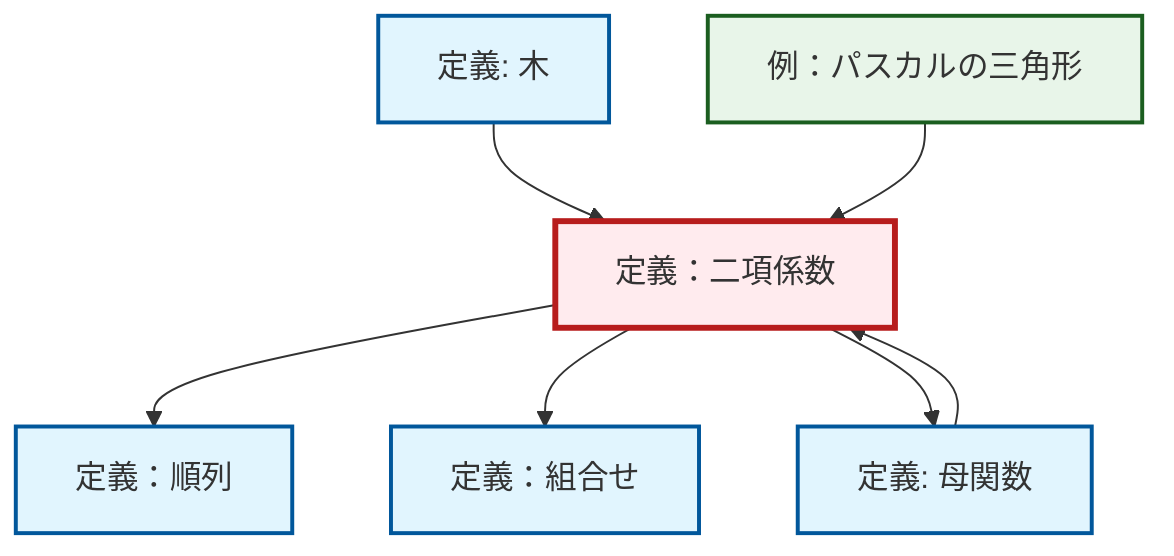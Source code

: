 graph TD
    classDef definition fill:#e1f5fe,stroke:#01579b,stroke-width:2px
    classDef theorem fill:#f3e5f5,stroke:#4a148c,stroke-width:2px
    classDef axiom fill:#fff3e0,stroke:#e65100,stroke-width:2px
    classDef example fill:#e8f5e9,stroke:#1b5e20,stroke-width:2px
    classDef current fill:#ffebee,stroke:#b71c1c,stroke-width:3px
    def-permutation["定義：順列"]:::definition
    def-binomial-coefficient["定義：二項係数"]:::definition
    ex-pascals-triangle["例：パスカルの三角形"]:::example
    def-tree["定義: 木"]:::definition
    def-generating-function["定義: 母関数"]:::definition
    def-combination["定義：組合せ"]:::definition
    def-tree --> def-binomial-coefficient
    def-binomial-coefficient --> def-permutation
    def-binomial-coefficient --> def-combination
    def-generating-function --> def-binomial-coefficient
    def-binomial-coefficient --> def-generating-function
    ex-pascals-triangle --> def-binomial-coefficient
    class def-binomial-coefficient current